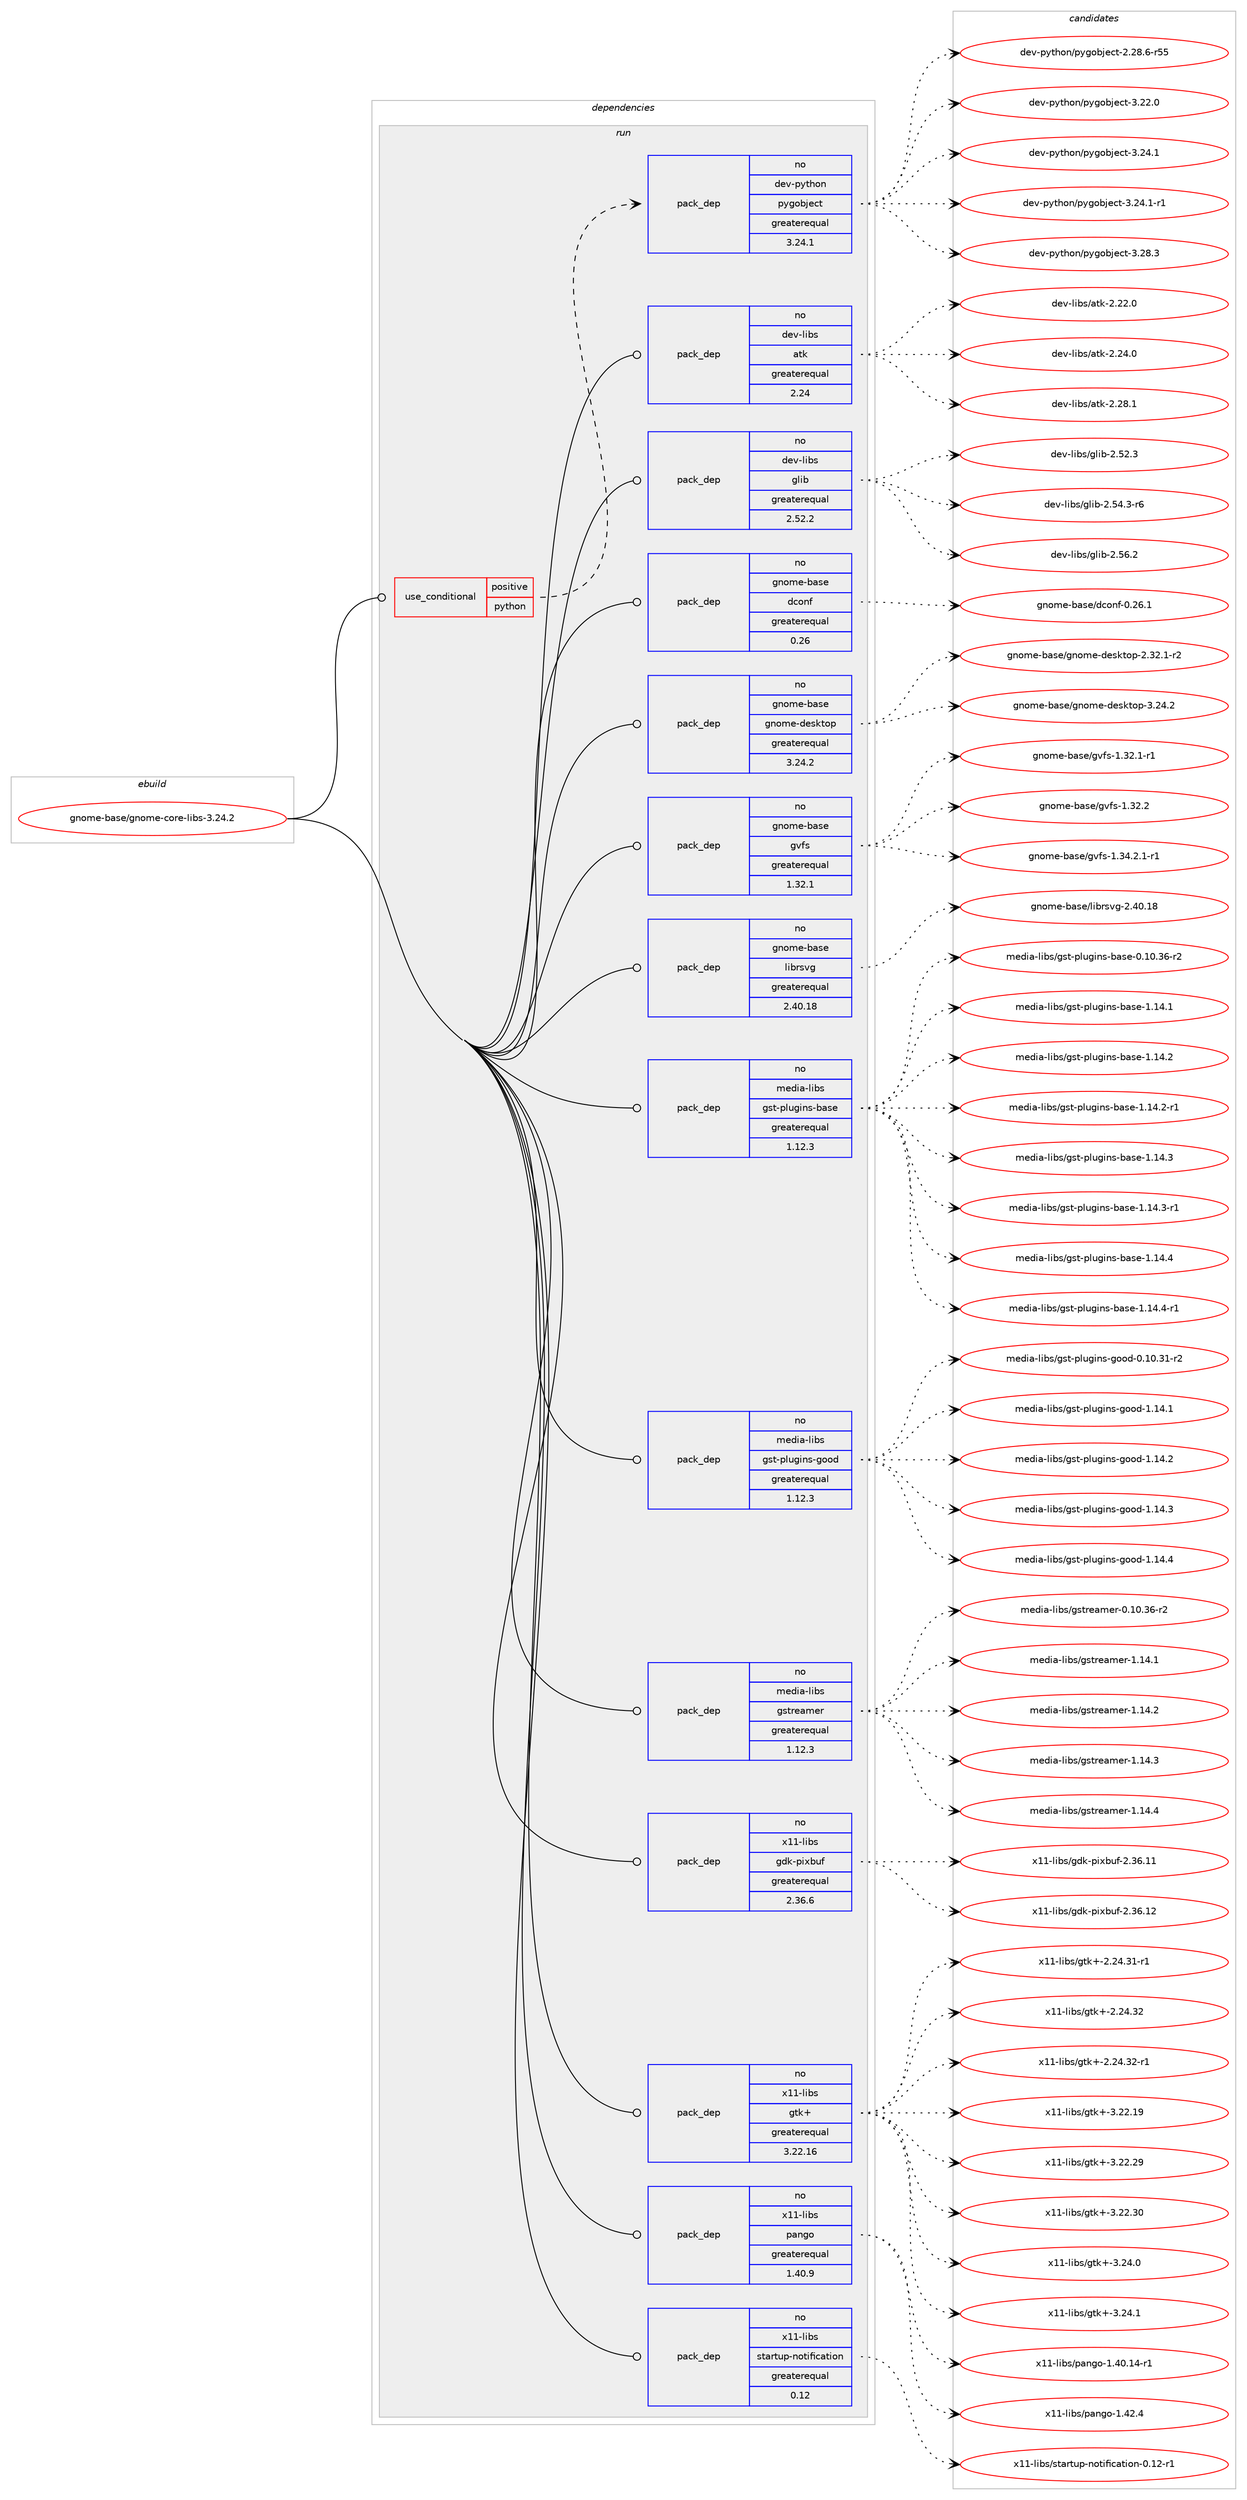 digraph prolog {

# *************
# Graph options
# *************

newrank=true;
concentrate=true;
compound=true;
graph [rankdir=LR,fontname=Helvetica,fontsize=10,ranksep=1.5];#, ranksep=2.5, nodesep=0.2];
edge  [arrowhead=vee];
node  [fontname=Helvetica,fontsize=10];

# **********
# The ebuild
# **********

subgraph cluster_leftcol {
color=gray;
rank=same;
label=<<i>ebuild</i>>;
id [label="gnome-base/gnome-core-libs-3.24.2", color=red, width=4, href="../gnome-base/gnome-core-libs-3.24.2.svg"];
}

# ****************
# The dependencies
# ****************

subgraph cluster_midcol {
color=gray;
label=<<i>dependencies</i>>;
subgraph cluster_compile {
fillcolor="#eeeeee";
style=filled;
label=<<i>compile</i>>;
}
subgraph cluster_compileandrun {
fillcolor="#eeeeee";
style=filled;
label=<<i>compile and run</i>>;
}
subgraph cluster_run {
fillcolor="#eeeeee";
style=filled;
label=<<i>run</i>>;
subgraph cond635 {
dependency4417 [label=<<TABLE BORDER="0" CELLBORDER="1" CELLSPACING="0" CELLPADDING="4"><TR><TD ROWSPAN="3" CELLPADDING="10">use_conditional</TD></TR><TR><TD>positive</TD></TR><TR><TD>python</TD></TR></TABLE>>, shape=none, color=red];
subgraph pack3653 {
dependency4418 [label=<<TABLE BORDER="0" CELLBORDER="1" CELLSPACING="0" CELLPADDING="4" WIDTH="220"><TR><TD ROWSPAN="6" CELLPADDING="30">pack_dep</TD></TR><TR><TD WIDTH="110">no</TD></TR><TR><TD>dev-python</TD></TR><TR><TD>pygobject</TD></TR><TR><TD>greaterequal</TD></TR><TR><TD>3.24.1</TD></TR></TABLE>>, shape=none, color=blue];
}
dependency4417:e -> dependency4418:w [weight=20,style="dashed",arrowhead="vee"];
}
id:e -> dependency4417:w [weight=20,style="solid",arrowhead="odot"];
subgraph pack3654 {
dependency4419 [label=<<TABLE BORDER="0" CELLBORDER="1" CELLSPACING="0" CELLPADDING="4" WIDTH="220"><TR><TD ROWSPAN="6" CELLPADDING="30">pack_dep</TD></TR><TR><TD WIDTH="110">no</TD></TR><TR><TD>dev-libs</TD></TR><TR><TD>atk</TD></TR><TR><TD>greaterequal</TD></TR><TR><TD>2.24</TD></TR></TABLE>>, shape=none, color=blue];
}
id:e -> dependency4419:w [weight=20,style="solid",arrowhead="odot"];
subgraph pack3655 {
dependency4420 [label=<<TABLE BORDER="0" CELLBORDER="1" CELLSPACING="0" CELLPADDING="4" WIDTH="220"><TR><TD ROWSPAN="6" CELLPADDING="30">pack_dep</TD></TR><TR><TD WIDTH="110">no</TD></TR><TR><TD>dev-libs</TD></TR><TR><TD>glib</TD></TR><TR><TD>greaterequal</TD></TR><TR><TD>2.52.2</TD></TR></TABLE>>, shape=none, color=blue];
}
id:e -> dependency4420:w [weight=20,style="solid",arrowhead="odot"];
subgraph pack3656 {
dependency4421 [label=<<TABLE BORDER="0" CELLBORDER="1" CELLSPACING="0" CELLPADDING="4" WIDTH="220"><TR><TD ROWSPAN="6" CELLPADDING="30">pack_dep</TD></TR><TR><TD WIDTH="110">no</TD></TR><TR><TD>gnome-base</TD></TR><TR><TD>dconf</TD></TR><TR><TD>greaterequal</TD></TR><TR><TD>0.26</TD></TR></TABLE>>, shape=none, color=blue];
}
id:e -> dependency4421:w [weight=20,style="solid",arrowhead="odot"];
subgraph pack3657 {
dependency4422 [label=<<TABLE BORDER="0" CELLBORDER="1" CELLSPACING="0" CELLPADDING="4" WIDTH="220"><TR><TD ROWSPAN="6" CELLPADDING="30">pack_dep</TD></TR><TR><TD WIDTH="110">no</TD></TR><TR><TD>gnome-base</TD></TR><TR><TD>gnome-desktop</TD></TR><TR><TD>greaterequal</TD></TR><TR><TD>3.24.2</TD></TR></TABLE>>, shape=none, color=blue];
}
id:e -> dependency4422:w [weight=20,style="solid",arrowhead="odot"];
subgraph pack3658 {
dependency4423 [label=<<TABLE BORDER="0" CELLBORDER="1" CELLSPACING="0" CELLPADDING="4" WIDTH="220"><TR><TD ROWSPAN="6" CELLPADDING="30">pack_dep</TD></TR><TR><TD WIDTH="110">no</TD></TR><TR><TD>gnome-base</TD></TR><TR><TD>gvfs</TD></TR><TR><TD>greaterequal</TD></TR><TR><TD>1.32.1</TD></TR></TABLE>>, shape=none, color=blue];
}
id:e -> dependency4423:w [weight=20,style="solid",arrowhead="odot"];
subgraph pack3659 {
dependency4424 [label=<<TABLE BORDER="0" CELLBORDER="1" CELLSPACING="0" CELLPADDING="4" WIDTH="220"><TR><TD ROWSPAN="6" CELLPADDING="30">pack_dep</TD></TR><TR><TD WIDTH="110">no</TD></TR><TR><TD>gnome-base</TD></TR><TR><TD>librsvg</TD></TR><TR><TD>greaterequal</TD></TR><TR><TD>2.40.18</TD></TR></TABLE>>, shape=none, color=blue];
}
id:e -> dependency4424:w [weight=20,style="solid",arrowhead="odot"];
subgraph pack3660 {
dependency4425 [label=<<TABLE BORDER="0" CELLBORDER="1" CELLSPACING="0" CELLPADDING="4" WIDTH="220"><TR><TD ROWSPAN="6" CELLPADDING="30">pack_dep</TD></TR><TR><TD WIDTH="110">no</TD></TR><TR><TD>media-libs</TD></TR><TR><TD>gst-plugins-base</TD></TR><TR><TD>greaterequal</TD></TR><TR><TD>1.12.3</TD></TR></TABLE>>, shape=none, color=blue];
}
id:e -> dependency4425:w [weight=20,style="solid",arrowhead="odot"];
subgraph pack3661 {
dependency4426 [label=<<TABLE BORDER="0" CELLBORDER="1" CELLSPACING="0" CELLPADDING="4" WIDTH="220"><TR><TD ROWSPAN="6" CELLPADDING="30">pack_dep</TD></TR><TR><TD WIDTH="110">no</TD></TR><TR><TD>media-libs</TD></TR><TR><TD>gst-plugins-good</TD></TR><TR><TD>greaterequal</TD></TR><TR><TD>1.12.3</TD></TR></TABLE>>, shape=none, color=blue];
}
id:e -> dependency4426:w [weight=20,style="solid",arrowhead="odot"];
subgraph pack3662 {
dependency4427 [label=<<TABLE BORDER="0" CELLBORDER="1" CELLSPACING="0" CELLPADDING="4" WIDTH="220"><TR><TD ROWSPAN="6" CELLPADDING="30">pack_dep</TD></TR><TR><TD WIDTH="110">no</TD></TR><TR><TD>media-libs</TD></TR><TR><TD>gstreamer</TD></TR><TR><TD>greaterequal</TD></TR><TR><TD>1.12.3</TD></TR></TABLE>>, shape=none, color=blue];
}
id:e -> dependency4427:w [weight=20,style="solid",arrowhead="odot"];
subgraph pack3663 {
dependency4428 [label=<<TABLE BORDER="0" CELLBORDER="1" CELLSPACING="0" CELLPADDING="4" WIDTH="220"><TR><TD ROWSPAN="6" CELLPADDING="30">pack_dep</TD></TR><TR><TD WIDTH="110">no</TD></TR><TR><TD>x11-libs</TD></TR><TR><TD>gdk-pixbuf</TD></TR><TR><TD>greaterequal</TD></TR><TR><TD>2.36.6</TD></TR></TABLE>>, shape=none, color=blue];
}
id:e -> dependency4428:w [weight=20,style="solid",arrowhead="odot"];
subgraph pack3664 {
dependency4429 [label=<<TABLE BORDER="0" CELLBORDER="1" CELLSPACING="0" CELLPADDING="4" WIDTH="220"><TR><TD ROWSPAN="6" CELLPADDING="30">pack_dep</TD></TR><TR><TD WIDTH="110">no</TD></TR><TR><TD>x11-libs</TD></TR><TR><TD>gtk+</TD></TR><TR><TD>greaterequal</TD></TR><TR><TD>3.22.16</TD></TR></TABLE>>, shape=none, color=blue];
}
id:e -> dependency4429:w [weight=20,style="solid",arrowhead="odot"];
subgraph pack3665 {
dependency4430 [label=<<TABLE BORDER="0" CELLBORDER="1" CELLSPACING="0" CELLPADDING="4" WIDTH="220"><TR><TD ROWSPAN="6" CELLPADDING="30">pack_dep</TD></TR><TR><TD WIDTH="110">no</TD></TR><TR><TD>x11-libs</TD></TR><TR><TD>pango</TD></TR><TR><TD>greaterequal</TD></TR><TR><TD>1.40.9</TD></TR></TABLE>>, shape=none, color=blue];
}
id:e -> dependency4430:w [weight=20,style="solid",arrowhead="odot"];
subgraph pack3666 {
dependency4431 [label=<<TABLE BORDER="0" CELLBORDER="1" CELLSPACING="0" CELLPADDING="4" WIDTH="220"><TR><TD ROWSPAN="6" CELLPADDING="30">pack_dep</TD></TR><TR><TD WIDTH="110">no</TD></TR><TR><TD>x11-libs</TD></TR><TR><TD>startup-notification</TD></TR><TR><TD>greaterequal</TD></TR><TR><TD>0.12</TD></TR></TABLE>>, shape=none, color=blue];
}
id:e -> dependency4431:w [weight=20,style="solid",arrowhead="odot"];
}
}

# **************
# The candidates
# **************

subgraph cluster_choices {
rank=same;
color=gray;
label=<<i>candidates</i>>;

subgraph choice3653 {
color=black;
nodesep=1;
choice1001011184511212111610411111047112121103111981061019911645504650564654451145353 [label="dev-python/pygobject-2.28.6-r55", color=red, width=4,href="../dev-python/pygobject-2.28.6-r55.svg"];
choice1001011184511212111610411111047112121103111981061019911645514650504648 [label="dev-python/pygobject-3.22.0", color=red, width=4,href="../dev-python/pygobject-3.22.0.svg"];
choice1001011184511212111610411111047112121103111981061019911645514650524649 [label="dev-python/pygobject-3.24.1", color=red, width=4,href="../dev-python/pygobject-3.24.1.svg"];
choice10010111845112121116104111110471121211031119810610199116455146505246494511449 [label="dev-python/pygobject-3.24.1-r1", color=red, width=4,href="../dev-python/pygobject-3.24.1-r1.svg"];
choice1001011184511212111610411111047112121103111981061019911645514650564651 [label="dev-python/pygobject-3.28.3", color=red, width=4,href="../dev-python/pygobject-3.28.3.svg"];
dependency4418:e -> choice1001011184511212111610411111047112121103111981061019911645504650564654451145353:w [style=dotted,weight="100"];
dependency4418:e -> choice1001011184511212111610411111047112121103111981061019911645514650504648:w [style=dotted,weight="100"];
dependency4418:e -> choice1001011184511212111610411111047112121103111981061019911645514650524649:w [style=dotted,weight="100"];
dependency4418:e -> choice10010111845112121116104111110471121211031119810610199116455146505246494511449:w [style=dotted,weight="100"];
dependency4418:e -> choice1001011184511212111610411111047112121103111981061019911645514650564651:w [style=dotted,weight="100"];
}
subgraph choice3654 {
color=black;
nodesep=1;
choice1001011184510810598115479711610745504650504648 [label="dev-libs/atk-2.22.0", color=red, width=4,href="../dev-libs/atk-2.22.0.svg"];
choice1001011184510810598115479711610745504650524648 [label="dev-libs/atk-2.24.0", color=red, width=4,href="../dev-libs/atk-2.24.0.svg"];
choice1001011184510810598115479711610745504650564649 [label="dev-libs/atk-2.28.1", color=red, width=4,href="../dev-libs/atk-2.28.1.svg"];
dependency4419:e -> choice1001011184510810598115479711610745504650504648:w [style=dotted,weight="100"];
dependency4419:e -> choice1001011184510810598115479711610745504650524648:w [style=dotted,weight="100"];
dependency4419:e -> choice1001011184510810598115479711610745504650564649:w [style=dotted,weight="100"];
}
subgraph choice3655 {
color=black;
nodesep=1;
choice1001011184510810598115471031081059845504653504651 [label="dev-libs/glib-2.52.3", color=red, width=4,href="../dev-libs/glib-2.52.3.svg"];
choice10010111845108105981154710310810598455046535246514511454 [label="dev-libs/glib-2.54.3-r6", color=red, width=4,href="../dev-libs/glib-2.54.3-r6.svg"];
choice1001011184510810598115471031081059845504653544650 [label="dev-libs/glib-2.56.2", color=red, width=4,href="../dev-libs/glib-2.56.2.svg"];
dependency4420:e -> choice1001011184510810598115471031081059845504653504651:w [style=dotted,weight="100"];
dependency4420:e -> choice10010111845108105981154710310810598455046535246514511454:w [style=dotted,weight="100"];
dependency4420:e -> choice1001011184510810598115471031081059845504653544650:w [style=dotted,weight="100"];
}
subgraph choice3656 {
color=black;
nodesep=1;
choice103110111109101459897115101471009911111010245484650544649 [label="gnome-base/dconf-0.26.1", color=red, width=4,href="../gnome-base/dconf-0.26.1.svg"];
dependency4421:e -> choice103110111109101459897115101471009911111010245484650544649:w [style=dotted,weight="100"];
}
subgraph choice3657 {
color=black;
nodesep=1;
choice1031101111091014598971151014710311011110910145100101115107116111112455046515046494511450 [label="gnome-base/gnome-desktop-2.32.1-r2", color=red, width=4,href="../gnome-base/gnome-desktop-2.32.1-r2.svg"];
choice103110111109101459897115101471031101111091014510010111510711611111245514650524650 [label="gnome-base/gnome-desktop-3.24.2", color=red, width=4,href="../gnome-base/gnome-desktop-3.24.2.svg"];
dependency4422:e -> choice1031101111091014598971151014710311011110910145100101115107116111112455046515046494511450:w [style=dotted,weight="100"];
dependency4422:e -> choice103110111109101459897115101471031101111091014510010111510711611111245514650524650:w [style=dotted,weight="100"];
}
subgraph choice3658 {
color=black;
nodesep=1;
choice10311011110910145989711510147103118102115454946515046494511449 [label="gnome-base/gvfs-1.32.1-r1", color=red, width=4,href="../gnome-base/gvfs-1.32.1-r1.svg"];
choice1031101111091014598971151014710311810211545494651504650 [label="gnome-base/gvfs-1.32.2", color=red, width=4,href="../gnome-base/gvfs-1.32.2.svg"];
choice103110111109101459897115101471031181021154549465152465046494511449 [label="gnome-base/gvfs-1.34.2.1-r1", color=red, width=4,href="../gnome-base/gvfs-1.34.2.1-r1.svg"];
dependency4423:e -> choice10311011110910145989711510147103118102115454946515046494511449:w [style=dotted,weight="100"];
dependency4423:e -> choice1031101111091014598971151014710311810211545494651504650:w [style=dotted,weight="100"];
dependency4423:e -> choice103110111109101459897115101471031181021154549465152465046494511449:w [style=dotted,weight="100"];
}
subgraph choice3659 {
color=black;
nodesep=1;
choice10311011110910145989711510147108105981141151181034550465248464956 [label="gnome-base/librsvg-2.40.18", color=red, width=4,href="../gnome-base/librsvg-2.40.18.svg"];
dependency4424:e -> choice10311011110910145989711510147108105981141151181034550465248464956:w [style=dotted,weight="100"];
}
subgraph choice3660 {
color=black;
nodesep=1;
choice109101100105974510810598115471031151164511210811710310511011545989711510145484649484651544511450 [label="media-libs/gst-plugins-base-0.10.36-r2", color=red, width=4,href="../media-libs/gst-plugins-base-0.10.36-r2.svg"];
choice109101100105974510810598115471031151164511210811710310511011545989711510145494649524649 [label="media-libs/gst-plugins-base-1.14.1", color=red, width=4,href="../media-libs/gst-plugins-base-1.14.1.svg"];
choice109101100105974510810598115471031151164511210811710310511011545989711510145494649524650 [label="media-libs/gst-plugins-base-1.14.2", color=red, width=4,href="../media-libs/gst-plugins-base-1.14.2.svg"];
choice1091011001059745108105981154710311511645112108117103105110115459897115101454946495246504511449 [label="media-libs/gst-plugins-base-1.14.2-r1", color=red, width=4,href="../media-libs/gst-plugins-base-1.14.2-r1.svg"];
choice109101100105974510810598115471031151164511210811710310511011545989711510145494649524651 [label="media-libs/gst-plugins-base-1.14.3", color=red, width=4,href="../media-libs/gst-plugins-base-1.14.3.svg"];
choice1091011001059745108105981154710311511645112108117103105110115459897115101454946495246514511449 [label="media-libs/gst-plugins-base-1.14.3-r1", color=red, width=4,href="../media-libs/gst-plugins-base-1.14.3-r1.svg"];
choice109101100105974510810598115471031151164511210811710310511011545989711510145494649524652 [label="media-libs/gst-plugins-base-1.14.4", color=red, width=4,href="../media-libs/gst-plugins-base-1.14.4.svg"];
choice1091011001059745108105981154710311511645112108117103105110115459897115101454946495246524511449 [label="media-libs/gst-plugins-base-1.14.4-r1", color=red, width=4,href="../media-libs/gst-plugins-base-1.14.4-r1.svg"];
dependency4425:e -> choice109101100105974510810598115471031151164511210811710310511011545989711510145484649484651544511450:w [style=dotted,weight="100"];
dependency4425:e -> choice109101100105974510810598115471031151164511210811710310511011545989711510145494649524649:w [style=dotted,weight="100"];
dependency4425:e -> choice109101100105974510810598115471031151164511210811710310511011545989711510145494649524650:w [style=dotted,weight="100"];
dependency4425:e -> choice1091011001059745108105981154710311511645112108117103105110115459897115101454946495246504511449:w [style=dotted,weight="100"];
dependency4425:e -> choice109101100105974510810598115471031151164511210811710310511011545989711510145494649524651:w [style=dotted,weight="100"];
dependency4425:e -> choice1091011001059745108105981154710311511645112108117103105110115459897115101454946495246514511449:w [style=dotted,weight="100"];
dependency4425:e -> choice109101100105974510810598115471031151164511210811710310511011545989711510145494649524652:w [style=dotted,weight="100"];
dependency4425:e -> choice1091011001059745108105981154710311511645112108117103105110115459897115101454946495246524511449:w [style=dotted,weight="100"];
}
subgraph choice3661 {
color=black;
nodesep=1;
choice10910110010597451081059811547103115116451121081171031051101154510311111110045484649484651494511450 [label="media-libs/gst-plugins-good-0.10.31-r2", color=red, width=4,href="../media-libs/gst-plugins-good-0.10.31-r2.svg"];
choice10910110010597451081059811547103115116451121081171031051101154510311111110045494649524649 [label="media-libs/gst-plugins-good-1.14.1", color=red, width=4,href="../media-libs/gst-plugins-good-1.14.1.svg"];
choice10910110010597451081059811547103115116451121081171031051101154510311111110045494649524650 [label="media-libs/gst-plugins-good-1.14.2", color=red, width=4,href="../media-libs/gst-plugins-good-1.14.2.svg"];
choice10910110010597451081059811547103115116451121081171031051101154510311111110045494649524651 [label="media-libs/gst-plugins-good-1.14.3", color=red, width=4,href="../media-libs/gst-plugins-good-1.14.3.svg"];
choice10910110010597451081059811547103115116451121081171031051101154510311111110045494649524652 [label="media-libs/gst-plugins-good-1.14.4", color=red, width=4,href="../media-libs/gst-plugins-good-1.14.4.svg"];
dependency4426:e -> choice10910110010597451081059811547103115116451121081171031051101154510311111110045484649484651494511450:w [style=dotted,weight="100"];
dependency4426:e -> choice10910110010597451081059811547103115116451121081171031051101154510311111110045494649524649:w [style=dotted,weight="100"];
dependency4426:e -> choice10910110010597451081059811547103115116451121081171031051101154510311111110045494649524650:w [style=dotted,weight="100"];
dependency4426:e -> choice10910110010597451081059811547103115116451121081171031051101154510311111110045494649524651:w [style=dotted,weight="100"];
dependency4426:e -> choice10910110010597451081059811547103115116451121081171031051101154510311111110045494649524652:w [style=dotted,weight="100"];
}
subgraph choice3662 {
color=black;
nodesep=1;
choice109101100105974510810598115471031151161141019710910111445484649484651544511450 [label="media-libs/gstreamer-0.10.36-r2", color=red, width=4,href="../media-libs/gstreamer-0.10.36-r2.svg"];
choice109101100105974510810598115471031151161141019710910111445494649524649 [label="media-libs/gstreamer-1.14.1", color=red, width=4,href="../media-libs/gstreamer-1.14.1.svg"];
choice109101100105974510810598115471031151161141019710910111445494649524650 [label="media-libs/gstreamer-1.14.2", color=red, width=4,href="../media-libs/gstreamer-1.14.2.svg"];
choice109101100105974510810598115471031151161141019710910111445494649524651 [label="media-libs/gstreamer-1.14.3", color=red, width=4,href="../media-libs/gstreamer-1.14.3.svg"];
choice109101100105974510810598115471031151161141019710910111445494649524652 [label="media-libs/gstreamer-1.14.4", color=red, width=4,href="../media-libs/gstreamer-1.14.4.svg"];
dependency4427:e -> choice109101100105974510810598115471031151161141019710910111445484649484651544511450:w [style=dotted,weight="100"];
dependency4427:e -> choice109101100105974510810598115471031151161141019710910111445494649524649:w [style=dotted,weight="100"];
dependency4427:e -> choice109101100105974510810598115471031151161141019710910111445494649524650:w [style=dotted,weight="100"];
dependency4427:e -> choice109101100105974510810598115471031151161141019710910111445494649524651:w [style=dotted,weight="100"];
dependency4427:e -> choice109101100105974510810598115471031151161141019710910111445494649524652:w [style=dotted,weight="100"];
}
subgraph choice3663 {
color=black;
nodesep=1;
choice120494945108105981154710310010745112105120981171024550465154464949 [label="x11-libs/gdk-pixbuf-2.36.11", color=red, width=4,href="../x11-libs/gdk-pixbuf-2.36.11.svg"];
choice120494945108105981154710310010745112105120981171024550465154464950 [label="x11-libs/gdk-pixbuf-2.36.12", color=red, width=4,href="../x11-libs/gdk-pixbuf-2.36.12.svg"];
dependency4428:e -> choice120494945108105981154710310010745112105120981171024550465154464949:w [style=dotted,weight="100"];
dependency4428:e -> choice120494945108105981154710310010745112105120981171024550465154464950:w [style=dotted,weight="100"];
}
subgraph choice3664 {
color=black;
nodesep=1;
choice12049494510810598115471031161074345504650524651494511449 [label="x11-libs/gtk+-2.24.31-r1", color=red, width=4,href="../x11-libs/gtk+-2.24.31-r1.svg"];
choice1204949451081059811547103116107434550465052465150 [label="x11-libs/gtk+-2.24.32", color=red, width=4,href="../x11-libs/gtk+-2.24.32.svg"];
choice12049494510810598115471031161074345504650524651504511449 [label="x11-libs/gtk+-2.24.32-r1", color=red, width=4,href="../x11-libs/gtk+-2.24.32-r1.svg"];
choice1204949451081059811547103116107434551465050464957 [label="x11-libs/gtk+-3.22.19", color=red, width=4,href="../x11-libs/gtk+-3.22.19.svg"];
choice1204949451081059811547103116107434551465050465057 [label="x11-libs/gtk+-3.22.29", color=red, width=4,href="../x11-libs/gtk+-3.22.29.svg"];
choice1204949451081059811547103116107434551465050465148 [label="x11-libs/gtk+-3.22.30", color=red, width=4,href="../x11-libs/gtk+-3.22.30.svg"];
choice12049494510810598115471031161074345514650524648 [label="x11-libs/gtk+-3.24.0", color=red, width=4,href="../x11-libs/gtk+-3.24.0.svg"];
choice12049494510810598115471031161074345514650524649 [label="x11-libs/gtk+-3.24.1", color=red, width=4,href="../x11-libs/gtk+-3.24.1.svg"];
dependency4429:e -> choice12049494510810598115471031161074345504650524651494511449:w [style=dotted,weight="100"];
dependency4429:e -> choice1204949451081059811547103116107434550465052465150:w [style=dotted,weight="100"];
dependency4429:e -> choice12049494510810598115471031161074345504650524651504511449:w [style=dotted,weight="100"];
dependency4429:e -> choice1204949451081059811547103116107434551465050464957:w [style=dotted,weight="100"];
dependency4429:e -> choice1204949451081059811547103116107434551465050465057:w [style=dotted,weight="100"];
dependency4429:e -> choice1204949451081059811547103116107434551465050465148:w [style=dotted,weight="100"];
dependency4429:e -> choice12049494510810598115471031161074345514650524648:w [style=dotted,weight="100"];
dependency4429:e -> choice12049494510810598115471031161074345514650524649:w [style=dotted,weight="100"];
}
subgraph choice3665 {
color=black;
nodesep=1;
choice12049494510810598115471129711010311145494652484649524511449 [label="x11-libs/pango-1.40.14-r1", color=red, width=4,href="../x11-libs/pango-1.40.14-r1.svg"];
choice12049494510810598115471129711010311145494652504652 [label="x11-libs/pango-1.42.4", color=red, width=4,href="../x11-libs/pango-1.42.4.svg"];
dependency4430:e -> choice12049494510810598115471129711010311145494652484649524511449:w [style=dotted,weight="100"];
dependency4430:e -> choice12049494510810598115471129711010311145494652504652:w [style=dotted,weight="100"];
}
subgraph choice3666 {
color=black;
nodesep=1;
choice12049494510810598115471151169711411611711245110111116105102105999711610511111045484649504511449 [label="x11-libs/startup-notification-0.12-r1", color=red, width=4,href="../x11-libs/startup-notification-0.12-r1.svg"];
dependency4431:e -> choice12049494510810598115471151169711411611711245110111116105102105999711610511111045484649504511449:w [style=dotted,weight="100"];
}
}

}
